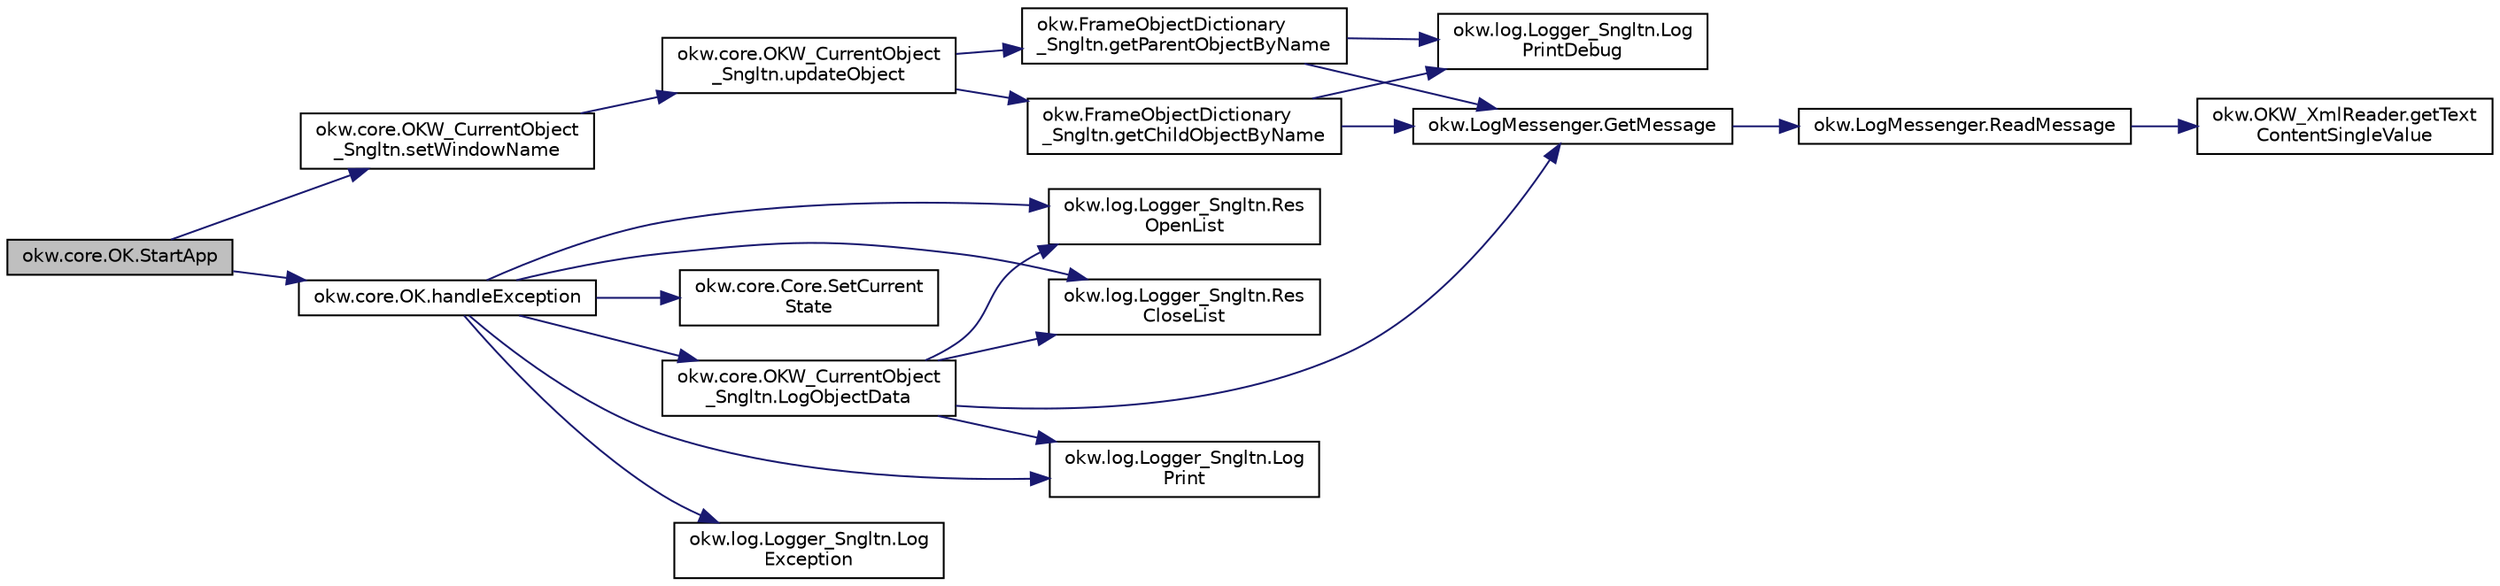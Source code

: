 digraph "okw.core.OK.StartApp"
{
 // INTERACTIVE_SVG=YES
 // LATEX_PDF_SIZE
  edge [fontname="Helvetica",fontsize="10",labelfontname="Helvetica",labelfontsize="10"];
  node [fontname="Helvetica",fontsize="10",shape=record];
  rankdir="LR";
  Node798 [label="okw.core.OK.StartApp",height=0.2,width=0.4,color="black", fillcolor="grey75", style="filled", fontcolor="black",tooltip="Startet die gegebene Anwendung."];
  Node798 -> Node799 [color="midnightblue",fontsize="10",style="solid",fontname="Helvetica"];
  Node799 [label="okw.core.OKW_CurrentObject\l_Sngltn.setWindowName",height=0.2,width=0.4,color="black", fillcolor="white", style="filled",URL="$classokw_1_1core_1_1_o_k_w___current_object___sngltn.html#ad11e643efb1fe66ee4b6e5d4ea58ad24",tooltip="Hier wird der Kontext auf ein Fenster gesetzt."];
  Node799 -> Node800 [color="midnightblue",fontsize="10",style="solid",fontname="Helvetica"];
  Node800 [label="okw.core.OKW_CurrentObject\l_Sngltn.updateObject",height=0.2,width=0.4,color="black", fillcolor="white", style="filled",URL="$classokw_1_1core_1_1_o_k_w___current_object___sngltn.html#a51204f2563ba8defb737da6653705819",tooltip="Methode aktualisert zwei Werte:"];
  Node800 -> Node801 [color="midnightblue",fontsize="10",style="solid",fontname="Helvetica"];
  Node801 [label="okw.FrameObjectDictionary\l_Sngltn.getParentObjectByName",height=0.2,width=0.4,color="black", fillcolor="white", style="filled",URL="$classokw_1_1_frame_object_dictionary___sngltn.html#aeec07d71cbebe71ec3ec4d27e86d6c5c",tooltip="Die Methode liefert das Frame-Object des gegebenen FN eines Fensterobjektes zurück."];
  Node801 -> Node802 [color="midnightblue",fontsize="10",style="solid",fontname="Helvetica"];
  Node802 [label="okw.log.Logger_Sngltn.Log\lPrintDebug",height=0.2,width=0.4,color="black", fillcolor="white", style="filled",URL="$classokw_1_1log_1_1_logger___sngltn.html#a313f97c79ba4662d9daaf7f537dd02f4",tooltip="Loggt eine Nachricht."];
  Node801 -> Node803 [color="midnightblue",fontsize="10",style="solid",fontname="Helvetica"];
  Node803 [label="okw.LogMessenger.GetMessage",height=0.2,width=0.4,color="black", fillcolor="white", style="filled",URL="$classokw_1_1_log_messenger.html#af225d1f037d47b3b085175c09d78bdd2",tooltip="Holt die Log-Meldung für MethodeNmae/Textkey ohne weitere Parameter."];
  Node803 -> Node804 [color="midnightblue",fontsize="10",style="solid",fontname="Helvetica"];
  Node804 [label="okw.LogMessenger.ReadMessage",height=0.2,width=0.4,color="black", fillcolor="white", style="filled",URL="$classokw_1_1_log_messenger.html#a530cd6ab82ec82a04206a2e976ec06e3",tooltip="Interne Kernfunktion holt die Log-Meldung mit Platzhaltern aus der XML-Datei."];
  Node804 -> Node805 [color="midnightblue",fontsize="10",style="solid",fontname="Helvetica"];
  Node805 [label="okw.OKW_XmlReader.getText\lContentSingleValue",height=0.2,width=0.4,color="black", fillcolor="white", style="filled",URL="$classokw_1_1_o_k_w___xml_reader.html#ab920b5335a2e1429c14cc5f8e79f39eb",tooltip="Lies den TextContent eines Tag."];
  Node800 -> Node806 [color="midnightblue",fontsize="10",style="solid",fontname="Helvetica"];
  Node806 [label="okw.FrameObjectDictionary\l_Sngltn.getChildObjectByName",height=0.2,width=0.4,color="black", fillcolor="white", style="filled",URL="$classokw_1_1_frame_object_dictionary___sngltn.html#a0a71734828093357dfc88b5fa242e361",tooltip="Die Methode liefert das Objekt des gegebenen Kindobjekttests zurück."];
  Node806 -> Node802 [color="midnightblue",fontsize="10",style="solid",fontname="Helvetica"];
  Node806 -> Node803 [color="midnightblue",fontsize="10",style="solid",fontname="Helvetica"];
  Node798 -> Node807 [color="midnightblue",fontsize="10",style="solid",fontname="Helvetica"];
  Node807 [label="okw.core.OK.handleException",height=0.2,width=0.4,color="black", fillcolor="white", style="filled",URL="$classokw_1_1core_1_1_o_k.html#a5a6db6a457bcb71c893f5d4eb615b2b7",tooltip="Zentrale Exception-Behandlung."];
  Node807 -> Node808 [color="midnightblue",fontsize="10",style="solid",fontname="Helvetica"];
  Node808 [label="okw.log.Logger_Sngltn.Log\lPrint",height=0.2,width=0.4,color="black", fillcolor="white", style="filled",URL="$classokw_1_1log_1_1_logger___sngltn.html#a8ebceaddd6cc6963ddb8e08c72ea808c",tooltip="LogPrint Function: Prints the values of expressions to the results file."];
  Node807 -> Node809 [color="midnightblue",fontsize="10",style="solid",fontname="Helvetica"];
  Node809 [label="okw.log.Logger_Sngltn.Log\lException",height=0.2,width=0.4,color="black", fillcolor="white", style="filled",URL="$classokw_1_1log_1_1_logger___sngltn.html#aa29d396a2b9df1ac57079d777c548181",tooltip="LogException Function: Logs a Script Exception to the results file."];
  Node807 -> Node810 [color="midnightblue",fontsize="10",style="solid",fontname="Helvetica"];
  Node810 [label="okw.log.Logger_Sngltn.Res\lOpenList",height=0.2,width=0.4,color="black", fillcolor="white", style="filled",URL="$classokw_1_1log_1_1_logger___sngltn.html#ab4fc711bb4c754f251372ff3b14ab9c9",tooltip="Creates a new hierarchical level in the results file."];
  Node807 -> Node811 [color="midnightblue",fontsize="10",style="solid",fontname="Helvetica"];
  Node811 [label="okw.log.Logger_Sngltn.Res\lCloseList",height=0.2,width=0.4,color="black", fillcolor="white", style="filled",URL="$classokw_1_1log_1_1_logger___sngltn.html#a9b54104f7e0b4c0a473877b19dfaed56",tooltip="Closes a hierarchical level in the results file that was opened with ResOpenList."];
  Node807 -> Node812 [color="midnightblue",fontsize="10",style="solid",fontname="Helvetica"];
  Node812 [label="okw.core.OKW_CurrentObject\l_Sngltn.LogObjectData",height=0.2,width=0.4,color="black", fillcolor="white", style="filled",URL="$classokw_1_1core_1_1_o_k_w___current_object___sngltn.html#a01b48f2c86a2f91909143ee9063dfd86",tooltip="Methode gibt alle wichtigen Informationen zum aktuellen Objekt aus."];
  Node812 -> Node810 [color="midnightblue",fontsize="10",style="solid",fontname="Helvetica"];
  Node812 -> Node808 [color="midnightblue",fontsize="10",style="solid",fontname="Helvetica"];
  Node812 -> Node803 [color="midnightblue",fontsize="10",style="solid",fontname="Helvetica"];
  Node812 -> Node811 [color="midnightblue",fontsize="10",style="solid",fontname="Helvetica"];
  Node807 -> Node813 [color="midnightblue",fontsize="10",style="solid",fontname="Helvetica"];
  Node813 [label="okw.core.Core.SetCurrent\lState",height=0.2,width=0.4,color="black", fillcolor="white", style="filled",URL="$classokw_1_1core_1_1_core.html#aafe6e3d88e810dabf350b37058d4af97",tooltip="Setter zum Setzen des aktuellen Zustandes."];
}
